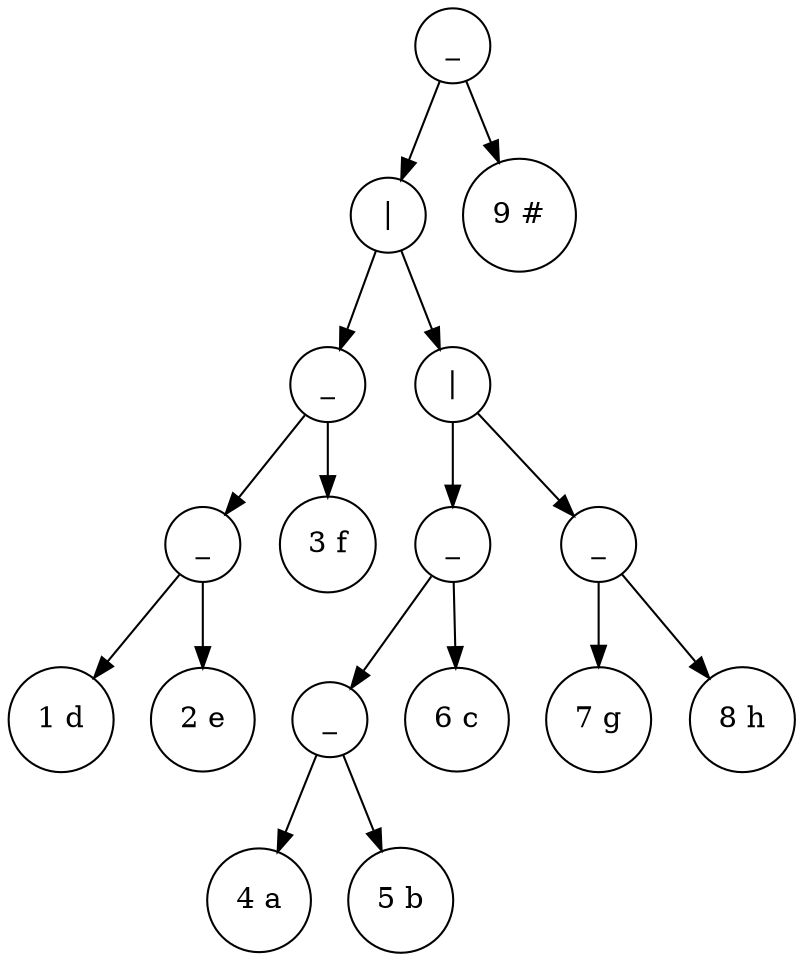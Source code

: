 digraph Tree {
node [shape=circle];
94049953454544 [label="_"];
94049953454544 -> 94049953454336;
94049953454336 [label="|"];
94049953454336 -> 94049953453296;
94049953453296 [label="_"];
94049953453296 -> 94049953453088;
94049953453088 [label="_"];
94049953453088 -> 94049953452736;
94049953452736 [label="1 d"];
94049953453088 -> 94049953452928;
94049953452928 [label="2 e"];
94049953453296 -> 94049953453136;
94049953453136 [label="3 f"];
94049953454336 -> 94049953454288;
94049953454288 [label="|"];
94049953454288 -> 94049953453872;
94049953453872 [label="_"];
94049953453872 -> 94049953453664;
94049953453664 [label="_"];
94049953453664 -> 94049953453344;
94049953453344 [label="4 a"];
94049953453664 -> 94049953453504;
94049953453504 [label="5 b"];
94049953453872 -> 94049953453712;
94049953453712 [label="6 c"];
94049953454288 -> 94049953454240;
94049953454240 [label="_"];
94049953454240 -> 94049953453920;
94049953453920 [label="7 g"];
94049953454240 -> 94049953454080;
94049953454080 [label="8 h"];
94049953454544 -> 94049953454384;
94049953454384 [label="9 #"];
}
